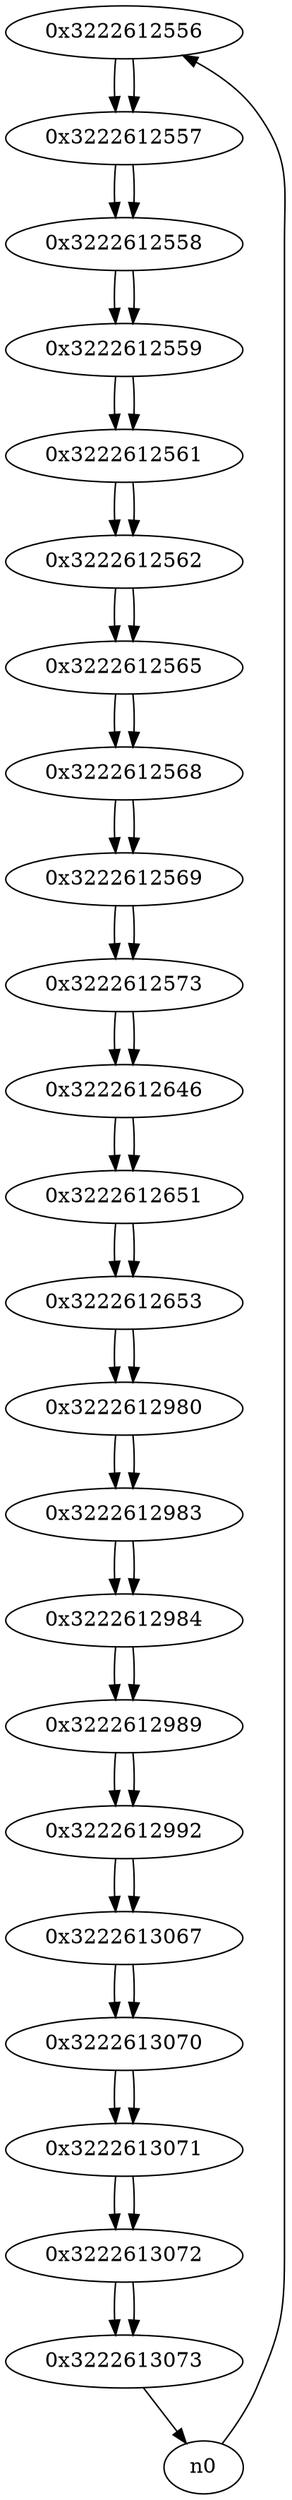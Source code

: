 digraph G{
/* nodes */
  n1 [label="0x3222612556"]
  n2 [label="0x3222612557"]
  n3 [label="0x3222612558"]
  n4 [label="0x3222612559"]
  n5 [label="0x3222612561"]
  n6 [label="0x3222612562"]
  n7 [label="0x3222612565"]
  n8 [label="0x3222612568"]
  n9 [label="0x3222612569"]
  n10 [label="0x3222612573"]
  n11 [label="0x3222612646"]
  n12 [label="0x3222612651"]
  n13 [label="0x3222612653"]
  n14 [label="0x3222612980"]
  n15 [label="0x3222612983"]
  n16 [label="0x3222612984"]
  n17 [label="0x3222612989"]
  n18 [label="0x3222612992"]
  n19 [label="0x3222613067"]
  n20 [label="0x3222613070"]
  n21 [label="0x3222613071"]
  n22 [label="0x3222613072"]
  n23 [label="0x3222613073"]
/* edges */
n1 -> n2;
n0 -> n1;
n2 -> n3;
n1 -> n2;
n3 -> n4;
n2 -> n3;
n4 -> n5;
n3 -> n4;
n5 -> n6;
n4 -> n5;
n6 -> n7;
n5 -> n6;
n7 -> n8;
n6 -> n7;
n8 -> n9;
n7 -> n8;
n9 -> n10;
n8 -> n9;
n10 -> n11;
n9 -> n10;
n11 -> n12;
n10 -> n11;
n12 -> n13;
n11 -> n12;
n13 -> n14;
n12 -> n13;
n14 -> n15;
n13 -> n14;
n15 -> n16;
n14 -> n15;
n16 -> n17;
n15 -> n16;
n17 -> n18;
n16 -> n17;
n18 -> n19;
n17 -> n18;
n19 -> n20;
n18 -> n19;
n20 -> n21;
n19 -> n20;
n21 -> n22;
n20 -> n21;
n22 -> n23;
n21 -> n22;
n23 -> n0;
n22 -> n23;
}
